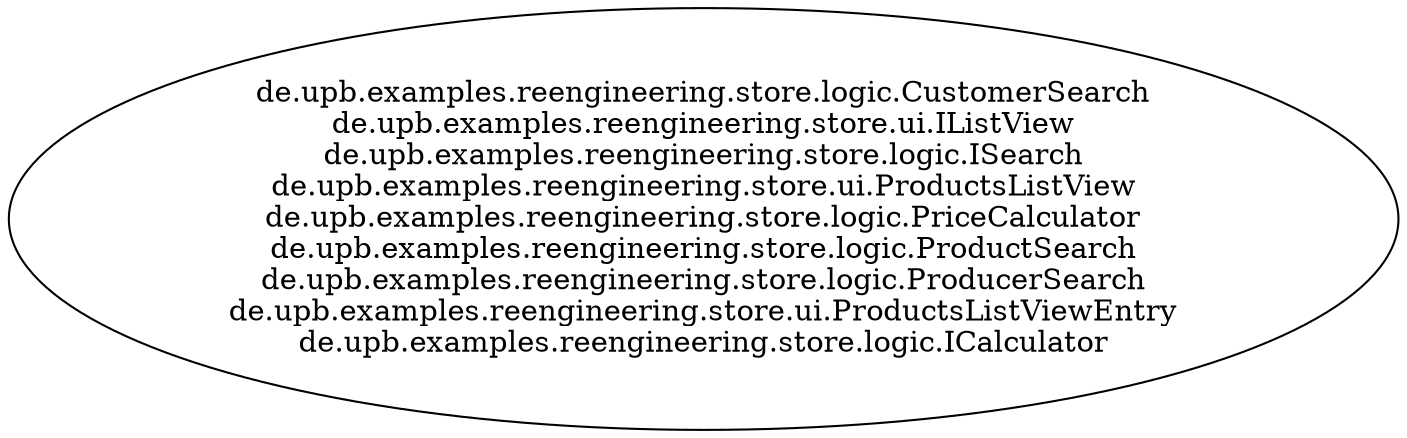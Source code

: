 digraph G {
"de.upb.examples.reengineering.store.logic.CustomerSearch\nde.upb.examples.reengineering.store.ui.IListView\nde.upb.examples.reengineering.store.logic.ISearch\nde.upb.examples.reengineering.store.ui.ProductsListView\nde.upb.examples.reengineering.store.logic.PriceCalculator\nde.upb.examples.reengineering.store.logic.ProductSearch\nde.upb.examples.reengineering.store.logic.ProducerSearch\nde.upb.examples.reengineering.store.ui.ProductsListViewEntry\nde.upb.examples.reengineering.store.logic.ICalculator";
}
